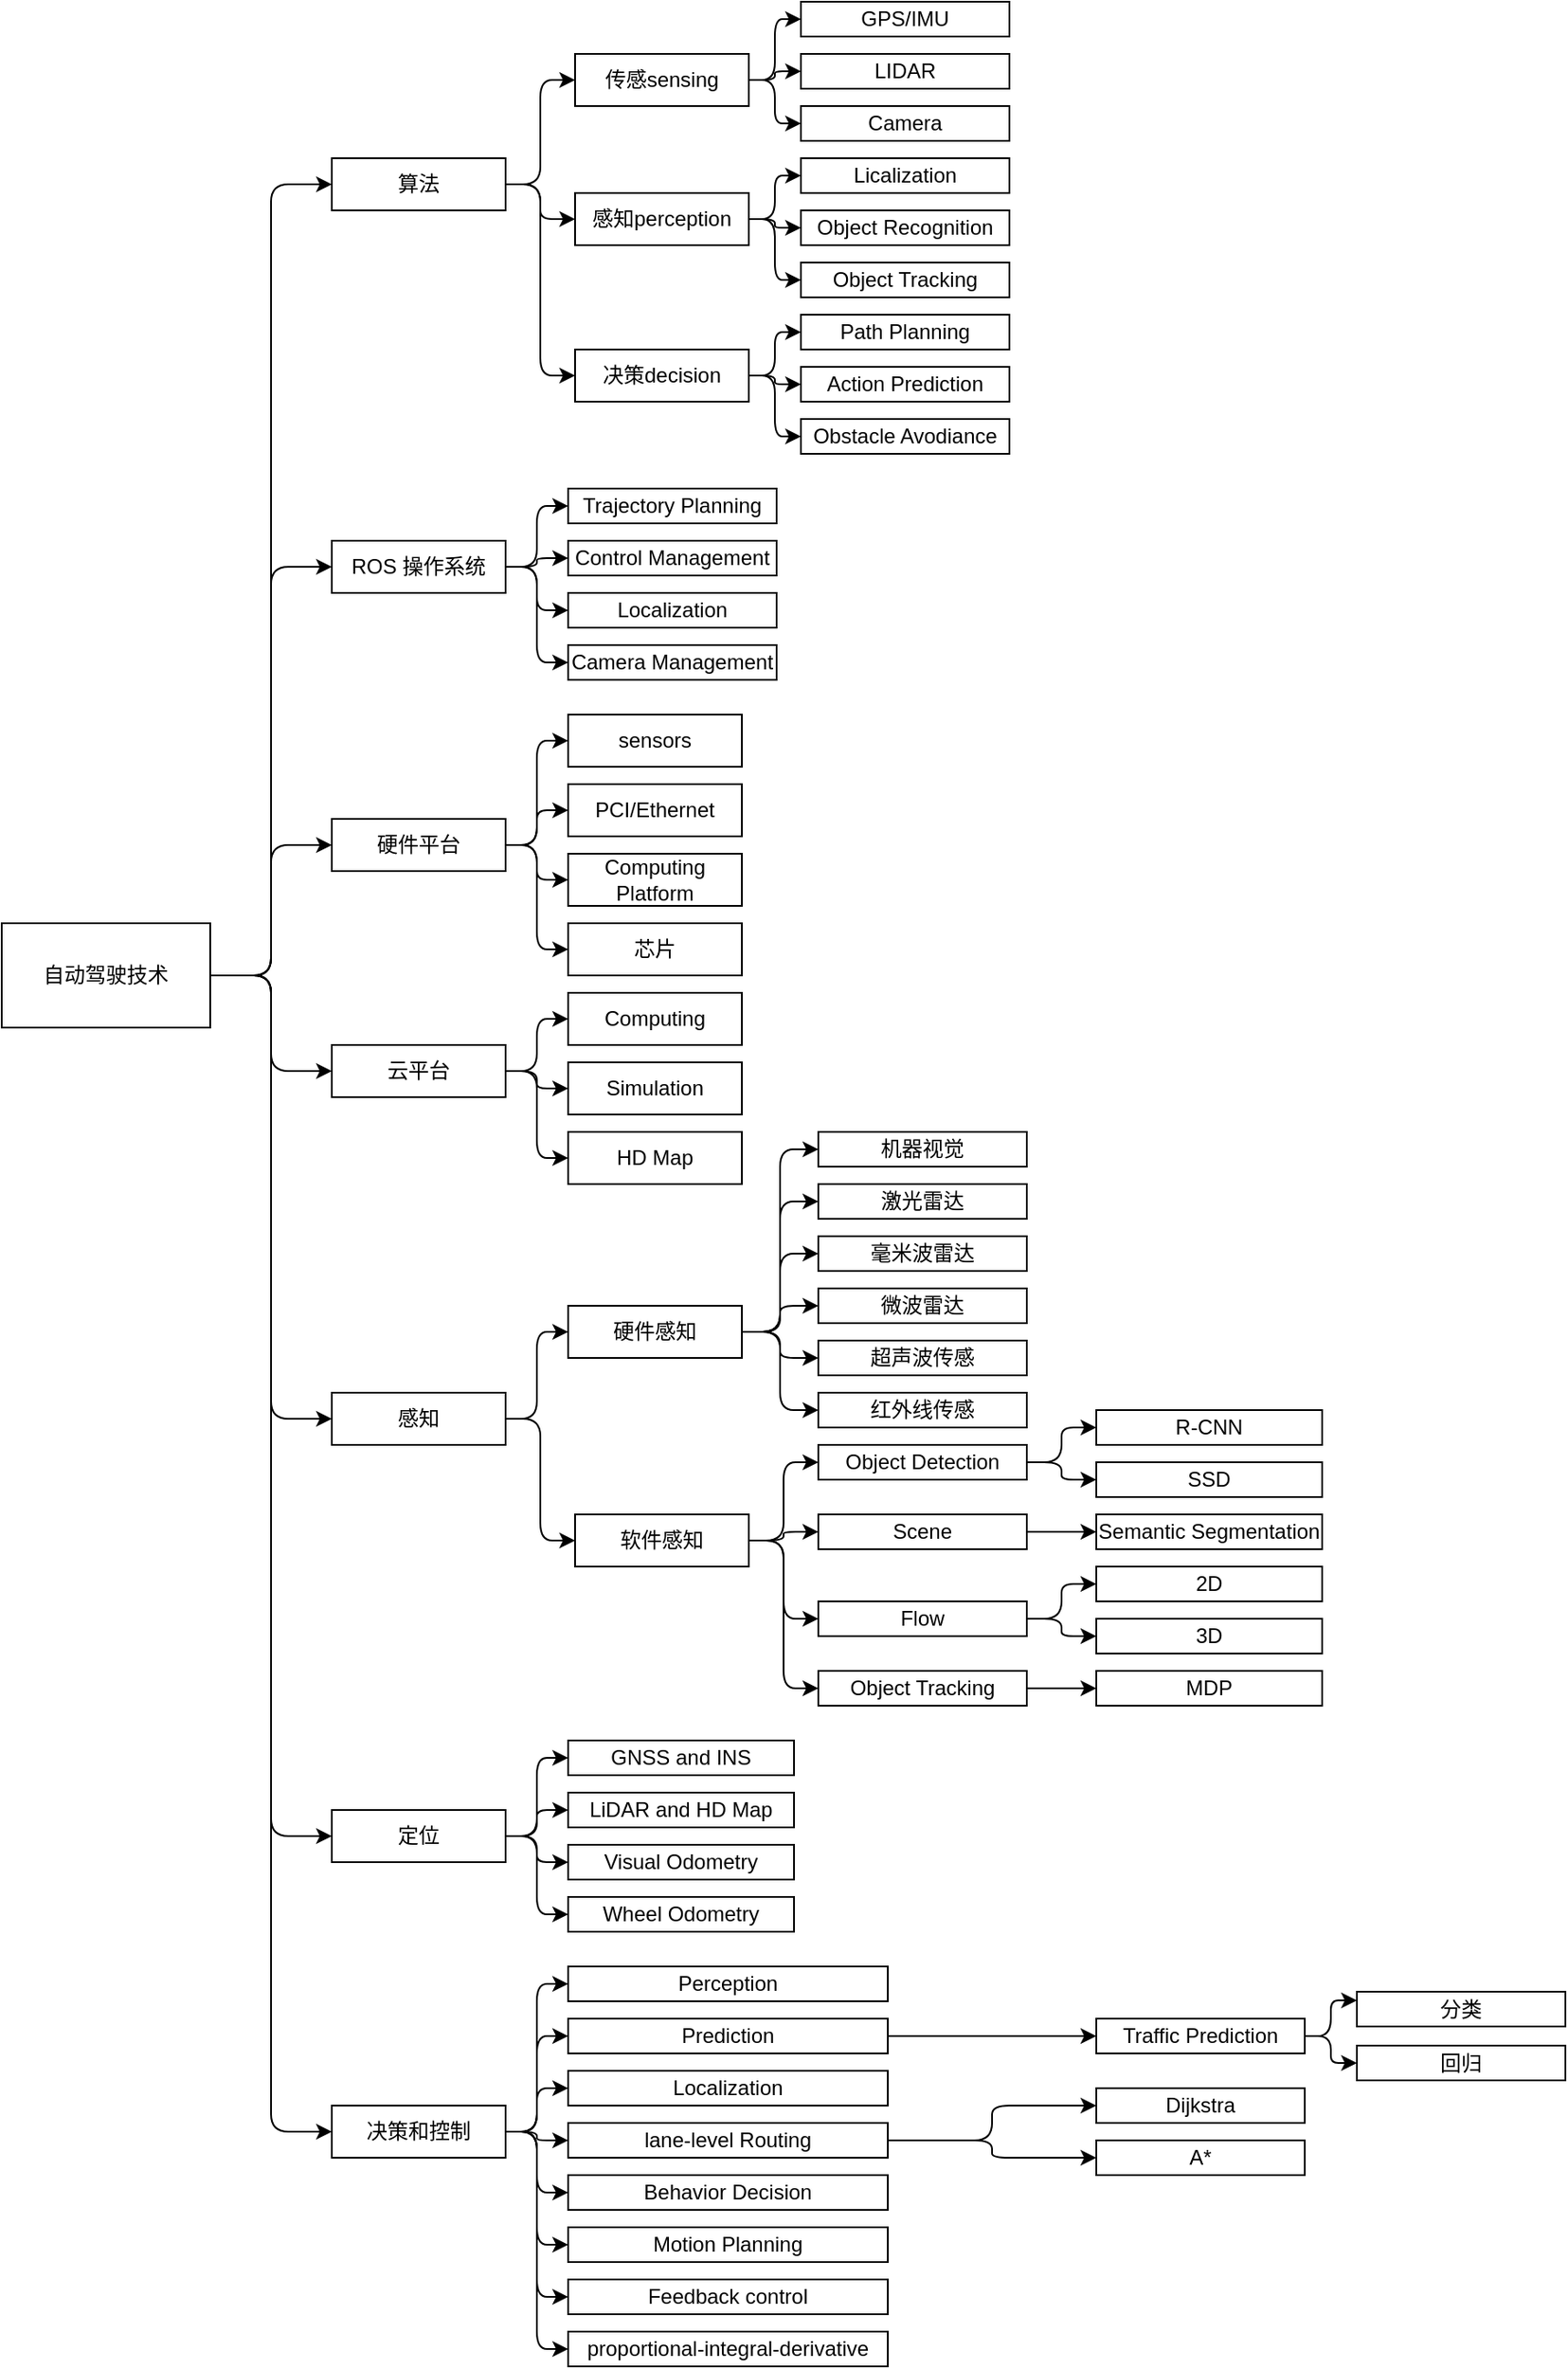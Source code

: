 <mxfile version="14.1.8" type="github">
  <diagram id="ZL88Ck0jPQ6fW8jYsuRH" name="Page-1">
    <mxGraphModel dx="1135" dy="738" grid="1" gridSize="10" guides="1" tooltips="1" connect="1" arrows="1" fold="1" page="1" pageScale="1" pageWidth="827" pageHeight="1169" math="0" shadow="0">
      <root>
        <mxCell id="0" />
        <mxCell id="1" parent="0" />
        <mxCell id="BTjaL7hRL5fljO6jldBH-1" value="自动驾驶技术" style="rounded=0;whiteSpace=wrap;html=1;" parent="1" vertex="1">
          <mxGeometry x="170" y="580" width="120" height="60" as="geometry" />
        </mxCell>
        <mxCell id="-4MOpglVaHPoF0utyKIM-1" value="算法" style="rounded=0;whiteSpace=wrap;html=1;" parent="1" vertex="1">
          <mxGeometry x="360" y="140" width="100" height="30" as="geometry" />
        </mxCell>
        <mxCell id="-4MOpglVaHPoF0utyKIM-2" value="" style="endArrow=classic;html=1;exitX=1;exitY=0.5;exitDx=0;exitDy=0;entryX=0;entryY=0.5;entryDx=0;entryDy=0;edgeStyle=orthogonalEdgeStyle;" parent="1" source="BTjaL7hRL5fljO6jldBH-1" target="-4MOpglVaHPoF0utyKIM-1" edge="1">
          <mxGeometry width="50" height="50" relative="1" as="geometry">
            <mxPoint x="360" y="280" as="sourcePoint" />
            <mxPoint x="410" y="230" as="targetPoint" />
          </mxGeometry>
        </mxCell>
        <mxCell id="-4MOpglVaHPoF0utyKIM-3" value="传感sensing" style="rounded=0;whiteSpace=wrap;html=1;" parent="1" vertex="1">
          <mxGeometry x="500" y="80" width="100" height="30" as="geometry" />
        </mxCell>
        <mxCell id="-4MOpglVaHPoF0utyKIM-4" value="感知perception" style="rounded=0;whiteSpace=wrap;html=1;" parent="1" vertex="1">
          <mxGeometry x="500" y="160" width="100" height="30" as="geometry" />
        </mxCell>
        <mxCell id="-4MOpglVaHPoF0utyKIM-5" value="决策decision" style="rounded=0;whiteSpace=wrap;html=1;" parent="1" vertex="1">
          <mxGeometry x="500" y="250" width="100" height="30" as="geometry" />
        </mxCell>
        <mxCell id="-4MOpglVaHPoF0utyKIM-6" value="" style="endArrow=classic;html=1;exitX=1;exitY=0.5;exitDx=0;exitDy=0;entryX=0;entryY=0.5;entryDx=0;entryDy=0;edgeStyle=orthogonalEdgeStyle;" parent="1" source="-4MOpglVaHPoF0utyKIM-1" target="-4MOpglVaHPoF0utyKIM-3" edge="1">
          <mxGeometry width="50" height="50" relative="1" as="geometry">
            <mxPoint x="450" y="280" as="sourcePoint" />
            <mxPoint x="500" y="230" as="targetPoint" />
          </mxGeometry>
        </mxCell>
        <mxCell id="-4MOpglVaHPoF0utyKIM-7" value="" style="endArrow=classic;html=1;exitX=1;exitY=0.5;exitDx=0;exitDy=0;entryX=0;entryY=0.5;entryDx=0;entryDy=0;edgeStyle=orthogonalEdgeStyle;" parent="1" source="-4MOpglVaHPoF0utyKIM-1" target="-4MOpglVaHPoF0utyKIM-4" edge="1">
          <mxGeometry width="50" height="50" relative="1" as="geometry">
            <mxPoint x="480" y="300" as="sourcePoint" />
            <mxPoint x="530" y="250" as="targetPoint" />
          </mxGeometry>
        </mxCell>
        <mxCell id="-4MOpglVaHPoF0utyKIM-8" value="" style="endArrow=classic;html=1;exitX=1;exitY=0.5;exitDx=0;exitDy=0;entryX=0;entryY=0.5;entryDx=0;entryDy=0;edgeStyle=orthogonalEdgeStyle;" parent="1" source="-4MOpglVaHPoF0utyKIM-1" target="-4MOpglVaHPoF0utyKIM-5" edge="1">
          <mxGeometry width="50" height="50" relative="1" as="geometry">
            <mxPoint x="490" y="280" as="sourcePoint" />
            <mxPoint x="540" y="230" as="targetPoint" />
          </mxGeometry>
        </mxCell>
        <mxCell id="-4MOpglVaHPoF0utyKIM-9" value="GPS/IMU" style="rounded=0;whiteSpace=wrap;html=1;" parent="1" vertex="1">
          <mxGeometry x="630" y="50" width="120" height="20" as="geometry" />
        </mxCell>
        <mxCell id="-4MOpglVaHPoF0utyKIM-10" value="LIDAR" style="rounded=0;whiteSpace=wrap;html=1;" parent="1" vertex="1">
          <mxGeometry x="630" y="80" width="120" height="20" as="geometry" />
        </mxCell>
        <mxCell id="-4MOpglVaHPoF0utyKIM-11" value="Camera" style="rounded=0;whiteSpace=wrap;html=1;" parent="1" vertex="1">
          <mxGeometry x="630" y="110" width="120" height="20" as="geometry" />
        </mxCell>
        <mxCell id="-4MOpglVaHPoF0utyKIM-12" value="" style="endArrow=classic;html=1;exitX=1;exitY=0.5;exitDx=0;exitDy=0;entryX=0;entryY=0.5;entryDx=0;entryDy=0;edgeStyle=orthogonalEdgeStyle;" parent="1" source="-4MOpglVaHPoF0utyKIM-3" target="-4MOpglVaHPoF0utyKIM-9" edge="1">
          <mxGeometry width="50" height="50" relative="1" as="geometry">
            <mxPoint x="680" y="230" as="sourcePoint" />
            <mxPoint x="730" y="180" as="targetPoint" />
          </mxGeometry>
        </mxCell>
        <mxCell id="-4MOpglVaHPoF0utyKIM-13" value="" style="endArrow=classic;html=1;exitX=1;exitY=0.5;exitDx=0;exitDy=0;entryX=0;entryY=0.5;entryDx=0;entryDy=0;edgeStyle=orthogonalEdgeStyle;" parent="1" source="-4MOpglVaHPoF0utyKIM-3" target="-4MOpglVaHPoF0utyKIM-10" edge="1">
          <mxGeometry width="50" height="50" relative="1" as="geometry">
            <mxPoint x="680" y="250" as="sourcePoint" />
            <mxPoint x="730" y="200" as="targetPoint" />
          </mxGeometry>
        </mxCell>
        <mxCell id="-4MOpglVaHPoF0utyKIM-14" value="" style="endArrow=classic;html=1;exitX=1;exitY=0.5;exitDx=0;exitDy=0;entryX=0;entryY=0.5;entryDx=0;entryDy=0;edgeStyle=orthogonalEdgeStyle;" parent="1" source="-4MOpglVaHPoF0utyKIM-3" target="-4MOpglVaHPoF0utyKIM-11" edge="1">
          <mxGeometry width="50" height="50" relative="1" as="geometry">
            <mxPoint x="680" y="230" as="sourcePoint" />
            <mxPoint x="730" y="180" as="targetPoint" />
          </mxGeometry>
        </mxCell>
        <mxCell id="-4MOpglVaHPoF0utyKIM-15" value="Licalization" style="rounded=0;whiteSpace=wrap;html=1;" parent="1" vertex="1">
          <mxGeometry x="630" y="140" width="120" height="20" as="geometry" />
        </mxCell>
        <mxCell id="-4MOpglVaHPoF0utyKIM-16" value="Object Recognition" style="rounded=0;whiteSpace=wrap;html=1;" parent="1" vertex="1">
          <mxGeometry x="630" y="170" width="120" height="20" as="geometry" />
        </mxCell>
        <mxCell id="-4MOpglVaHPoF0utyKIM-17" value="Object Tracking" style="rounded=0;whiteSpace=wrap;html=1;" parent="1" vertex="1">
          <mxGeometry x="630" y="200" width="120" height="20" as="geometry" />
        </mxCell>
        <mxCell id="-4MOpglVaHPoF0utyKIM-18" value="" style="endArrow=classic;html=1;exitX=1;exitY=0.5;exitDx=0;exitDy=0;entryX=0;entryY=0.5;entryDx=0;entryDy=0;edgeStyle=orthogonalEdgeStyle;" parent="1" source="-4MOpglVaHPoF0utyKIM-4" target="-4MOpglVaHPoF0utyKIM-15" edge="1">
          <mxGeometry width="50" height="50" relative="1" as="geometry">
            <mxPoint x="700" y="310" as="sourcePoint" />
            <mxPoint x="750" y="260" as="targetPoint" />
          </mxGeometry>
        </mxCell>
        <mxCell id="-4MOpglVaHPoF0utyKIM-19" value="" style="endArrow=classic;html=1;exitX=1;exitY=0.5;exitDx=0;exitDy=0;entryX=0;entryY=0.5;entryDx=0;entryDy=0;edgeStyle=orthogonalEdgeStyle;" parent="1" source="-4MOpglVaHPoF0utyKIM-4" target="-4MOpglVaHPoF0utyKIM-16" edge="1">
          <mxGeometry width="50" height="50" relative="1" as="geometry">
            <mxPoint x="680" y="330" as="sourcePoint" />
            <mxPoint x="730" y="280" as="targetPoint" />
          </mxGeometry>
        </mxCell>
        <mxCell id="-4MOpglVaHPoF0utyKIM-20" value="" style="endArrow=classic;html=1;exitX=1;exitY=0.5;exitDx=0;exitDy=0;entryX=0;entryY=0.5;entryDx=0;entryDy=0;edgeStyle=orthogonalEdgeStyle;" parent="1" source="-4MOpglVaHPoF0utyKIM-4" target="-4MOpglVaHPoF0utyKIM-17" edge="1">
          <mxGeometry width="50" height="50" relative="1" as="geometry">
            <mxPoint x="650" y="320" as="sourcePoint" />
            <mxPoint x="700" y="270" as="targetPoint" />
          </mxGeometry>
        </mxCell>
        <mxCell id="-4MOpglVaHPoF0utyKIM-21" value="Path Planning" style="rounded=0;whiteSpace=wrap;html=1;" parent="1" vertex="1">
          <mxGeometry x="630" y="230" width="120" height="20" as="geometry" />
        </mxCell>
        <mxCell id="-4MOpglVaHPoF0utyKIM-22" value="Action Prediction" style="rounded=0;whiteSpace=wrap;html=1;" parent="1" vertex="1">
          <mxGeometry x="630" y="260" width="120" height="20" as="geometry" />
        </mxCell>
        <mxCell id="-4MOpglVaHPoF0utyKIM-23" value="Obstacle Avodiance" style="rounded=0;whiteSpace=wrap;html=1;" parent="1" vertex="1">
          <mxGeometry x="630" y="290" width="120" height="20" as="geometry" />
        </mxCell>
        <mxCell id="-4MOpglVaHPoF0utyKIM-24" value="" style="endArrow=classic;html=1;exitX=1;exitY=0.5;exitDx=0;exitDy=0;entryX=0;entryY=0.5;entryDx=0;entryDy=0;edgeStyle=orthogonalEdgeStyle;" parent="1" source="-4MOpglVaHPoF0utyKIM-5" target="-4MOpglVaHPoF0utyKIM-21" edge="1">
          <mxGeometry width="50" height="50" relative="1" as="geometry">
            <mxPoint x="560" y="410" as="sourcePoint" />
            <mxPoint x="610" y="360" as="targetPoint" />
          </mxGeometry>
        </mxCell>
        <mxCell id="-4MOpglVaHPoF0utyKIM-25" value="" style="endArrow=classic;html=1;exitX=1;exitY=0.5;exitDx=0;exitDy=0;entryX=0;entryY=0.5;entryDx=0;entryDy=0;edgeStyle=orthogonalEdgeStyle;" parent="1" source="-4MOpglVaHPoF0utyKIM-5" target="-4MOpglVaHPoF0utyKIM-22" edge="1">
          <mxGeometry width="50" height="50" relative="1" as="geometry">
            <mxPoint x="630" y="410" as="sourcePoint" />
            <mxPoint x="680" y="360" as="targetPoint" />
          </mxGeometry>
        </mxCell>
        <mxCell id="-4MOpglVaHPoF0utyKIM-26" value="" style="endArrow=classic;html=1;exitX=1;exitY=0.5;exitDx=0;exitDy=0;entryX=0;entryY=0.5;entryDx=0;entryDy=0;edgeStyle=orthogonalEdgeStyle;" parent="1" source="-4MOpglVaHPoF0utyKIM-5" target="-4MOpglVaHPoF0utyKIM-23" edge="1">
          <mxGeometry width="50" height="50" relative="1" as="geometry">
            <mxPoint x="600" y="260" as="sourcePoint" />
            <mxPoint x="680" y="370" as="targetPoint" />
          </mxGeometry>
        </mxCell>
        <mxCell id="-4MOpglVaHPoF0utyKIM-27" value="ROS 操作系统" style="rounded=0;whiteSpace=wrap;html=1;" parent="1" vertex="1">
          <mxGeometry x="360" y="360" width="100" height="30" as="geometry" />
        </mxCell>
        <mxCell id="-4MOpglVaHPoF0utyKIM-28" value="" style="endArrow=classic;html=1;exitX=1;exitY=0.5;exitDx=0;exitDy=0;entryX=0;entryY=0.5;entryDx=0;entryDy=0;edgeStyle=orthogonalEdgeStyle;" parent="1" source="BTjaL7hRL5fljO6jldBH-1" target="-4MOpglVaHPoF0utyKIM-27" edge="1">
          <mxGeometry width="50" height="50" relative="1" as="geometry">
            <mxPoint x="300" y="470" as="sourcePoint" />
            <mxPoint x="350" y="420" as="targetPoint" />
          </mxGeometry>
        </mxCell>
        <mxCell id="-4MOpglVaHPoF0utyKIM-29" value="Trajectory Planning" style="rounded=0;whiteSpace=wrap;html=1;" parent="1" vertex="1">
          <mxGeometry x="496" y="330" width="120" height="20" as="geometry" />
        </mxCell>
        <mxCell id="-4MOpglVaHPoF0utyKIM-31" value="Control Management" style="rounded=0;whiteSpace=wrap;html=1;" parent="1" vertex="1">
          <mxGeometry x="496" y="360" width="120" height="20" as="geometry" />
        </mxCell>
        <mxCell id="-4MOpglVaHPoF0utyKIM-32" value="Localization" style="rounded=0;whiteSpace=wrap;html=1;" parent="1" vertex="1">
          <mxGeometry x="496" y="390" width="120" height="20" as="geometry" />
        </mxCell>
        <mxCell id="-4MOpglVaHPoF0utyKIM-33" value="Camera Management" style="rounded=0;whiteSpace=wrap;html=1;" parent="1" vertex="1">
          <mxGeometry x="496" y="420" width="120" height="20" as="geometry" />
        </mxCell>
        <mxCell id="-4MOpglVaHPoF0utyKIM-34" value="" style="endArrow=classic;html=1;exitX=1;exitY=0.5;exitDx=0;exitDy=0;entryX=0;entryY=0.5;entryDx=0;entryDy=0;edgeStyle=orthogonalEdgeStyle;" parent="1" source="-4MOpglVaHPoF0utyKIM-27" target="-4MOpglVaHPoF0utyKIM-29" edge="1">
          <mxGeometry width="50" height="50" relative="1" as="geometry">
            <mxPoint x="736" y="360" as="sourcePoint" />
            <mxPoint x="786" y="310" as="targetPoint" />
          </mxGeometry>
        </mxCell>
        <mxCell id="-4MOpglVaHPoF0utyKIM-35" value="" style="endArrow=classic;html=1;exitX=1;exitY=0.5;exitDx=0;exitDy=0;entryX=0;entryY=0.5;entryDx=0;entryDy=0;edgeStyle=orthogonalEdgeStyle;" parent="1" source="-4MOpglVaHPoF0utyKIM-27" target="-4MOpglVaHPoF0utyKIM-31" edge="1">
          <mxGeometry width="50" height="50" relative="1" as="geometry">
            <mxPoint x="696" y="400" as="sourcePoint" />
            <mxPoint x="486" y="400" as="targetPoint" />
          </mxGeometry>
        </mxCell>
        <mxCell id="-4MOpglVaHPoF0utyKIM-36" value="" style="endArrow=classic;html=1;exitX=1;exitY=0.5;exitDx=0;exitDy=0;entryX=0;entryY=0.5;entryDx=0;entryDy=0;edgeStyle=orthogonalEdgeStyle;" parent="1" source="-4MOpglVaHPoF0utyKIM-27" target="-4MOpglVaHPoF0utyKIM-32" edge="1">
          <mxGeometry width="50" height="50" relative="1" as="geometry">
            <mxPoint x="476" y="530" as="sourcePoint" />
            <mxPoint x="526" y="480" as="targetPoint" />
          </mxGeometry>
        </mxCell>
        <mxCell id="-4MOpglVaHPoF0utyKIM-37" value="" style="endArrow=classic;html=1;exitX=1;exitY=0.5;exitDx=0;exitDy=0;entryX=0;entryY=0.5;entryDx=0;entryDy=0;edgeStyle=orthogonalEdgeStyle;" parent="1" source="-4MOpglVaHPoF0utyKIM-27" target="-4MOpglVaHPoF0utyKIM-33" edge="1">
          <mxGeometry width="50" height="50" relative="1" as="geometry">
            <mxPoint x="506" y="540" as="sourcePoint" />
            <mxPoint x="556" y="490" as="targetPoint" />
          </mxGeometry>
        </mxCell>
        <mxCell id="-4MOpglVaHPoF0utyKIM-38" value="硬件平台" style="rounded=0;whiteSpace=wrap;html=1;" parent="1" vertex="1">
          <mxGeometry x="360" y="520" width="100" height="30" as="geometry" />
        </mxCell>
        <mxCell id="-4MOpglVaHPoF0utyKIM-39" value="" style="endArrow=classic;html=1;exitX=1;exitY=0.5;exitDx=0;exitDy=0;entryX=0;entryY=0.5;entryDx=0;entryDy=0;edgeStyle=orthogonalEdgeStyle;" parent="1" source="BTjaL7hRL5fljO6jldBH-1" target="-4MOpglVaHPoF0utyKIM-38" edge="1">
          <mxGeometry width="50" height="50" relative="1" as="geometry">
            <mxPoint x="270" y="500" as="sourcePoint" />
            <mxPoint x="320" y="450" as="targetPoint" />
          </mxGeometry>
        </mxCell>
        <mxCell id="-4MOpglVaHPoF0utyKIM-40" value="sensors" style="rounded=0;whiteSpace=wrap;html=1;" parent="1" vertex="1">
          <mxGeometry x="496" y="460" width="100" height="30" as="geometry" />
        </mxCell>
        <mxCell id="-4MOpglVaHPoF0utyKIM-41" value="PCI/Ethernet" style="rounded=0;whiteSpace=wrap;html=1;" parent="1" vertex="1">
          <mxGeometry x="496" y="500" width="100" height="30" as="geometry" />
        </mxCell>
        <mxCell id="-4MOpglVaHPoF0utyKIM-42" value="Computing Platform" style="rounded=0;whiteSpace=wrap;html=1;" parent="1" vertex="1">
          <mxGeometry x="496" y="540" width="100" height="30" as="geometry" />
        </mxCell>
        <mxCell id="-4MOpglVaHPoF0utyKIM-43" value="芯片" style="rounded=0;whiteSpace=wrap;html=1;" parent="1" vertex="1">
          <mxGeometry x="496" y="580" width="100" height="30" as="geometry" />
        </mxCell>
        <mxCell id="-4MOpglVaHPoF0utyKIM-44" value="" style="endArrow=classic;html=1;exitX=1;exitY=0.5;exitDx=0;exitDy=0;entryX=0;entryY=0.5;entryDx=0;entryDy=0;edgeStyle=orthogonalEdgeStyle;" parent="1" source="-4MOpglVaHPoF0utyKIM-38" target="-4MOpglVaHPoF0utyKIM-40" edge="1">
          <mxGeometry width="50" height="50" relative="1" as="geometry">
            <mxPoint x="670" y="480" as="sourcePoint" />
            <mxPoint x="720" y="430" as="targetPoint" />
          </mxGeometry>
        </mxCell>
        <mxCell id="-4MOpglVaHPoF0utyKIM-45" value="" style="endArrow=classic;html=1;exitX=1;exitY=0.5;exitDx=0;exitDy=0;entryX=0;entryY=0.5;entryDx=0;entryDy=0;edgeStyle=orthogonalEdgeStyle;" parent="1" source="-4MOpglVaHPoF0utyKIM-38" target="-4MOpglVaHPoF0utyKIM-41" edge="1">
          <mxGeometry width="50" height="50" relative="1" as="geometry">
            <mxPoint x="690" y="510" as="sourcePoint" />
            <mxPoint x="740" y="460" as="targetPoint" />
          </mxGeometry>
        </mxCell>
        <mxCell id="-4MOpglVaHPoF0utyKIM-46" value="" style="endArrow=classic;html=1;exitX=1;exitY=0.5;exitDx=0;exitDy=0;entryX=0;entryY=0.5;entryDx=0;entryDy=0;edgeStyle=orthogonalEdgeStyle;" parent="1" source="-4MOpglVaHPoF0utyKIM-38" target="-4MOpglVaHPoF0utyKIM-42" edge="1">
          <mxGeometry width="50" height="50" relative="1" as="geometry">
            <mxPoint x="650" y="570" as="sourcePoint" />
            <mxPoint x="700" y="520" as="targetPoint" />
          </mxGeometry>
        </mxCell>
        <mxCell id="-4MOpglVaHPoF0utyKIM-47" value="" style="endArrow=classic;html=1;exitX=1;exitY=0.5;exitDx=0;exitDy=0;entryX=0;entryY=0.5;entryDx=0;entryDy=0;edgeStyle=orthogonalEdgeStyle;" parent="1" source="-4MOpglVaHPoF0utyKIM-38" target="-4MOpglVaHPoF0utyKIM-43" edge="1">
          <mxGeometry width="50" height="50" relative="1" as="geometry">
            <mxPoint x="640" y="570" as="sourcePoint" />
            <mxPoint x="690" y="520" as="targetPoint" />
          </mxGeometry>
        </mxCell>
        <mxCell id="-4MOpglVaHPoF0utyKIM-48" value="云平台" style="rounded=0;whiteSpace=wrap;html=1;" parent="1" vertex="1">
          <mxGeometry x="360" y="650" width="100" height="30" as="geometry" />
        </mxCell>
        <mxCell id="-4MOpglVaHPoF0utyKIM-49" value="" style="endArrow=classic;html=1;exitX=1;exitY=0.5;exitDx=0;exitDy=0;entryX=0;entryY=0.5;entryDx=0;entryDy=0;edgeStyle=orthogonalEdgeStyle;" parent="1" source="BTjaL7hRL5fljO6jldBH-1" target="-4MOpglVaHPoF0utyKIM-48" edge="1">
          <mxGeometry width="50" height="50" relative="1" as="geometry">
            <mxPoint x="290" y="640" as="sourcePoint" />
            <mxPoint x="340" y="590" as="targetPoint" />
          </mxGeometry>
        </mxCell>
        <mxCell id="-4MOpglVaHPoF0utyKIM-50" value="Computing" style="rounded=0;whiteSpace=wrap;html=1;" parent="1" vertex="1">
          <mxGeometry x="496" y="620" width="100" height="30" as="geometry" />
        </mxCell>
        <mxCell id="-4MOpglVaHPoF0utyKIM-51" value="Simulation" style="rounded=0;whiteSpace=wrap;html=1;" parent="1" vertex="1">
          <mxGeometry x="496" y="660" width="100" height="30" as="geometry" />
        </mxCell>
        <mxCell id="-4MOpglVaHPoF0utyKIM-52" value="HD Map" style="rounded=0;whiteSpace=wrap;html=1;" parent="1" vertex="1">
          <mxGeometry x="496" y="700" width="100" height="30" as="geometry" />
        </mxCell>
        <mxCell id="-4MOpglVaHPoF0utyKIM-53" value="" style="endArrow=classic;html=1;exitX=1;exitY=0.5;exitDx=0;exitDy=0;entryX=0;entryY=0.5;entryDx=0;entryDy=0;edgeStyle=orthogonalEdgeStyle;" parent="1" source="-4MOpglVaHPoF0utyKIM-48" target="-4MOpglVaHPoF0utyKIM-50" edge="1">
          <mxGeometry width="50" height="50" relative="1" as="geometry">
            <mxPoint x="650" y="620" as="sourcePoint" />
            <mxPoint x="700" y="570" as="targetPoint" />
          </mxGeometry>
        </mxCell>
        <mxCell id="-4MOpglVaHPoF0utyKIM-54" value="" style="endArrow=classic;html=1;exitX=1;exitY=0.5;exitDx=0;exitDy=0;entryX=0;entryY=0.5;entryDx=0;entryDy=0;edgeStyle=orthogonalEdgeStyle;" parent="1" source="-4MOpglVaHPoF0utyKIM-48" target="-4MOpglVaHPoF0utyKIM-51" edge="1">
          <mxGeometry width="50" height="50" relative="1" as="geometry">
            <mxPoint x="660" y="640" as="sourcePoint" />
            <mxPoint x="710" y="590" as="targetPoint" />
          </mxGeometry>
        </mxCell>
        <mxCell id="-4MOpglVaHPoF0utyKIM-55" value="" style="endArrow=classic;html=1;exitX=1;exitY=0.5;exitDx=0;exitDy=0;entryX=0;entryY=0.5;entryDx=0;entryDy=0;edgeStyle=orthogonalEdgeStyle;" parent="1" source="-4MOpglVaHPoF0utyKIM-48" target="-4MOpglVaHPoF0utyKIM-52" edge="1">
          <mxGeometry width="50" height="50" relative="1" as="geometry">
            <mxPoint x="640" y="690" as="sourcePoint" />
            <mxPoint x="690" y="640" as="targetPoint" />
          </mxGeometry>
        </mxCell>
        <mxCell id="-4MOpglVaHPoF0utyKIM-56" value="感知" style="rounded=0;whiteSpace=wrap;html=1;" parent="1" vertex="1">
          <mxGeometry x="360" y="850" width="100" height="30" as="geometry" />
        </mxCell>
        <mxCell id="-4MOpglVaHPoF0utyKIM-57" value="" style="endArrow=classic;html=1;exitX=1;exitY=0.5;exitDx=0;exitDy=0;entryX=0;entryY=0.5;entryDx=0;entryDy=0;edgeStyle=orthogonalEdgeStyle;" parent="1" source="BTjaL7hRL5fljO6jldBH-1" target="-4MOpglVaHPoF0utyKIM-56" edge="1">
          <mxGeometry width="50" height="50" relative="1" as="geometry">
            <mxPoint x="250" y="790" as="sourcePoint" />
            <mxPoint x="300" y="740" as="targetPoint" />
          </mxGeometry>
        </mxCell>
        <mxCell id="-4MOpglVaHPoF0utyKIM-58" value="机器视觉" style="rounded=0;whiteSpace=wrap;html=1;" parent="1" vertex="1">
          <mxGeometry x="640" y="700" width="120" height="20" as="geometry" />
        </mxCell>
        <mxCell id="-4MOpglVaHPoF0utyKIM-59" value="硬件感知" style="rounded=0;whiteSpace=wrap;html=1;" parent="1" vertex="1">
          <mxGeometry x="496" y="800" width="100" height="30" as="geometry" />
        </mxCell>
        <mxCell id="-4MOpglVaHPoF0utyKIM-60" value="" style="endArrow=classic;html=1;exitX=1;exitY=0.5;exitDx=0;exitDy=0;entryX=0;entryY=0.5;entryDx=0;entryDy=0;edgeStyle=orthogonalEdgeStyle;" parent="1" source="-4MOpglVaHPoF0utyKIM-56" target="-4MOpglVaHPoF0utyKIM-59" edge="1">
          <mxGeometry width="50" height="50" relative="1" as="geometry">
            <mxPoint x="470" y="930" as="sourcePoint" />
            <mxPoint x="520" y="880" as="targetPoint" />
          </mxGeometry>
        </mxCell>
        <mxCell id="-4MOpglVaHPoF0utyKIM-61" value="激光雷达" style="rounded=0;whiteSpace=wrap;html=1;" parent="1" vertex="1">
          <mxGeometry x="640" y="730" width="120" height="20" as="geometry" />
        </mxCell>
        <mxCell id="-4MOpglVaHPoF0utyKIM-62" value="毫米波雷达" style="rounded=0;whiteSpace=wrap;html=1;" parent="1" vertex="1">
          <mxGeometry x="640" y="760" width="120" height="20" as="geometry" />
        </mxCell>
        <mxCell id="-4MOpglVaHPoF0utyKIM-63" value="微波雷达" style="rounded=0;whiteSpace=wrap;html=1;" parent="1" vertex="1">
          <mxGeometry x="640" y="790" width="120" height="20" as="geometry" />
        </mxCell>
        <mxCell id="-4MOpglVaHPoF0utyKIM-64" value="超声波传感" style="rounded=0;whiteSpace=wrap;html=1;" parent="1" vertex="1">
          <mxGeometry x="640" y="820" width="120" height="20" as="geometry" />
        </mxCell>
        <mxCell id="-4MOpglVaHPoF0utyKIM-65" value="红外线传感" style="rounded=0;whiteSpace=wrap;html=1;" parent="1" vertex="1">
          <mxGeometry x="640" y="850" width="120" height="20" as="geometry" />
        </mxCell>
        <mxCell id="-4MOpglVaHPoF0utyKIM-66" value="" style="endArrow=classic;html=1;exitX=1;exitY=0.5;exitDx=0;exitDy=0;entryX=0;entryY=0.5;entryDx=0;entryDy=0;edgeStyle=orthogonalEdgeStyle;" parent="1" source="-4MOpglVaHPoF0utyKIM-59" target="-4MOpglVaHPoF0utyKIM-58" edge="1">
          <mxGeometry width="50" height="50" relative="1" as="geometry">
            <mxPoint x="540" y="950" as="sourcePoint" />
            <mxPoint x="590" y="900" as="targetPoint" />
          </mxGeometry>
        </mxCell>
        <mxCell id="-4MOpglVaHPoF0utyKIM-67" value="" style="endArrow=classic;html=1;exitX=1;exitY=0.5;exitDx=0;exitDy=0;entryX=0;entryY=0.5;entryDx=0;entryDy=0;edgeStyle=orthogonalEdgeStyle;" parent="1" source="-4MOpglVaHPoF0utyKIM-59" target="-4MOpglVaHPoF0utyKIM-61" edge="1">
          <mxGeometry width="50" height="50" relative="1" as="geometry">
            <mxPoint x="540" y="930" as="sourcePoint" />
            <mxPoint x="590" y="880" as="targetPoint" />
          </mxGeometry>
        </mxCell>
        <mxCell id="-4MOpglVaHPoF0utyKIM-68" value="" style="endArrow=classic;html=1;exitX=1;exitY=0.5;exitDx=0;exitDy=0;entryX=0;entryY=0.5;entryDx=0;entryDy=0;edgeStyle=orthogonalEdgeStyle;" parent="1" source="-4MOpglVaHPoF0utyKIM-59" target="-4MOpglVaHPoF0utyKIM-62" edge="1">
          <mxGeometry width="50" height="50" relative="1" as="geometry">
            <mxPoint x="560" y="940" as="sourcePoint" />
            <mxPoint x="610" y="890" as="targetPoint" />
          </mxGeometry>
        </mxCell>
        <mxCell id="-4MOpglVaHPoF0utyKIM-69" value="" style="endArrow=classic;html=1;exitX=1;exitY=0.5;exitDx=0;exitDy=0;entryX=0;entryY=0.5;entryDx=0;entryDy=0;edgeStyle=orthogonalEdgeStyle;" parent="1" source="-4MOpglVaHPoF0utyKIM-59" target="-4MOpglVaHPoF0utyKIM-63" edge="1">
          <mxGeometry width="50" height="50" relative="1" as="geometry">
            <mxPoint x="570" y="990" as="sourcePoint" />
            <mxPoint x="620" y="940" as="targetPoint" />
          </mxGeometry>
        </mxCell>
        <mxCell id="-4MOpglVaHPoF0utyKIM-70" value="" style="endArrow=classic;html=1;exitX=1;exitY=0.5;exitDx=0;exitDy=0;entryX=0;entryY=0.5;entryDx=0;entryDy=0;edgeStyle=orthogonalEdgeStyle;" parent="1" source="-4MOpglVaHPoF0utyKIM-59" target="-4MOpglVaHPoF0utyKIM-64" edge="1">
          <mxGeometry width="50" height="50" relative="1" as="geometry">
            <mxPoint x="590" y="990" as="sourcePoint" />
            <mxPoint x="640" y="940" as="targetPoint" />
          </mxGeometry>
        </mxCell>
        <mxCell id="-4MOpglVaHPoF0utyKIM-71" value="" style="endArrow=classic;html=1;exitX=1;exitY=0.5;exitDx=0;exitDy=0;entryX=0;entryY=0.5;entryDx=0;entryDy=0;edgeStyle=orthogonalEdgeStyle;" parent="1" source="-4MOpglVaHPoF0utyKIM-59" target="-4MOpglVaHPoF0utyKIM-65" edge="1">
          <mxGeometry width="50" height="50" relative="1" as="geometry">
            <mxPoint x="600" y="1030" as="sourcePoint" />
            <mxPoint x="650" y="980" as="targetPoint" />
          </mxGeometry>
        </mxCell>
        <mxCell id="-4MOpglVaHPoF0utyKIM-72" value="软件感知" style="rounded=0;whiteSpace=wrap;html=1;" parent="1" vertex="1">
          <mxGeometry x="500" y="920" width="100" height="30" as="geometry" />
        </mxCell>
        <mxCell id="-4MOpglVaHPoF0utyKIM-73" value="" style="endArrow=classic;html=1;exitX=1;exitY=0.5;exitDx=0;exitDy=0;entryX=0;entryY=0.5;entryDx=0;entryDy=0;edgeStyle=orthogonalEdgeStyle;" parent="1" source="-4MOpglVaHPoF0utyKIM-56" target="-4MOpglVaHPoF0utyKIM-72" edge="1">
          <mxGeometry width="50" height="50" relative="1" as="geometry">
            <mxPoint x="510" y="1050" as="sourcePoint" />
            <mxPoint x="560" y="1000" as="targetPoint" />
          </mxGeometry>
        </mxCell>
        <mxCell id="-4MOpglVaHPoF0utyKIM-74" value="Object Detection" style="rounded=0;whiteSpace=wrap;html=1;" parent="1" vertex="1">
          <mxGeometry x="640" y="880" width="120" height="20" as="geometry" />
        </mxCell>
        <mxCell id="-4MOpglVaHPoF0utyKIM-88" value="" style="edgeStyle=orthogonalEdgeStyle;rounded=0;orthogonalLoop=1;jettySize=auto;html=1;" parent="1" source="-4MOpglVaHPoF0utyKIM-75" target="-4MOpglVaHPoF0utyKIM-87" edge="1">
          <mxGeometry relative="1" as="geometry" />
        </mxCell>
        <mxCell id="-4MOpglVaHPoF0utyKIM-75" value="Scene" style="rounded=0;whiteSpace=wrap;html=1;" parent="1" vertex="1">
          <mxGeometry x="640" y="920" width="120" height="20" as="geometry" />
        </mxCell>
        <mxCell id="-4MOpglVaHPoF0utyKIM-76" value="Flow" style="rounded=0;whiteSpace=wrap;html=1;" parent="1" vertex="1">
          <mxGeometry x="640" y="970" width="120" height="20" as="geometry" />
        </mxCell>
        <mxCell id="-4MOpglVaHPoF0utyKIM-94" value="" style="edgeStyle=orthogonalEdgeStyle;rounded=0;orthogonalLoop=1;jettySize=auto;html=1;" parent="1" source="-4MOpglVaHPoF0utyKIM-77" target="-4MOpglVaHPoF0utyKIM-93" edge="1">
          <mxGeometry relative="1" as="geometry" />
        </mxCell>
        <mxCell id="-4MOpglVaHPoF0utyKIM-77" value="Object Tracking" style="rounded=0;whiteSpace=wrap;html=1;" parent="1" vertex="1">
          <mxGeometry x="640" y="1010" width="120" height="20" as="geometry" />
        </mxCell>
        <mxCell id="-4MOpglVaHPoF0utyKIM-78" value="" style="endArrow=classic;html=1;exitX=1;exitY=0.5;exitDx=0;exitDy=0;entryX=0;entryY=0.5;entryDx=0;entryDy=0;edgeStyle=orthogonalEdgeStyle;" parent="1" source="-4MOpglVaHPoF0utyKIM-72" target="-4MOpglVaHPoF0utyKIM-74" edge="1">
          <mxGeometry width="50" height="50" relative="1" as="geometry">
            <mxPoint x="580" y="1070" as="sourcePoint" />
            <mxPoint x="630" y="1020" as="targetPoint" />
          </mxGeometry>
        </mxCell>
        <mxCell id="-4MOpglVaHPoF0utyKIM-79" value="" style="endArrow=classic;html=1;exitX=1;exitY=0.5;exitDx=0;exitDy=0;entryX=0;entryY=0.5;entryDx=0;entryDy=0;edgeStyle=orthogonalEdgeStyle;" parent="1" source="-4MOpglVaHPoF0utyKIM-72" target="-4MOpglVaHPoF0utyKIM-75" edge="1">
          <mxGeometry width="50" height="50" relative="1" as="geometry">
            <mxPoint x="650" y="1080" as="sourcePoint" />
            <mxPoint x="700" y="1030" as="targetPoint" />
          </mxGeometry>
        </mxCell>
        <mxCell id="-4MOpglVaHPoF0utyKIM-80" value="" style="endArrow=classic;html=1;exitX=1;exitY=0.5;exitDx=0;exitDy=0;entryX=0;entryY=0.5;entryDx=0;entryDy=0;edgeStyle=orthogonalEdgeStyle;" parent="1" source="-4MOpglVaHPoF0utyKIM-72" target="-4MOpglVaHPoF0utyKIM-76" edge="1">
          <mxGeometry width="50" height="50" relative="1" as="geometry">
            <mxPoint x="600" y="1070" as="sourcePoint" />
            <mxPoint x="650" y="1020" as="targetPoint" />
          </mxGeometry>
        </mxCell>
        <mxCell id="-4MOpglVaHPoF0utyKIM-81" value="" style="endArrow=classic;html=1;exitX=1;exitY=0.5;exitDx=0;exitDy=0;entryX=0;entryY=0.5;entryDx=0;entryDy=0;edgeStyle=orthogonalEdgeStyle;" parent="1" source="-4MOpglVaHPoF0utyKIM-72" target="-4MOpglVaHPoF0utyKIM-77" edge="1">
          <mxGeometry width="50" height="50" relative="1" as="geometry">
            <mxPoint x="630" y="1080" as="sourcePoint" />
            <mxPoint x="680" y="1030" as="targetPoint" />
          </mxGeometry>
        </mxCell>
        <mxCell id="-4MOpglVaHPoF0utyKIM-82" value="R-CNN" style="rounded=0;whiteSpace=wrap;html=1;" parent="1" vertex="1">
          <mxGeometry x="800" y="860" width="130" height="20" as="geometry" />
        </mxCell>
        <mxCell id="-4MOpglVaHPoF0utyKIM-84" value="SSD" style="rounded=0;whiteSpace=wrap;html=1;" parent="1" vertex="1">
          <mxGeometry x="800" y="890" width="130" height="20" as="geometry" />
        </mxCell>
        <mxCell id="-4MOpglVaHPoF0utyKIM-85" value="" style="endArrow=classic;html=1;exitX=1;exitY=0.5;exitDx=0;exitDy=0;entryX=0;entryY=0.5;entryDx=0;entryDy=0;edgeStyle=orthogonalEdgeStyle;" parent="1" source="-4MOpglVaHPoF0utyKIM-74" target="-4MOpglVaHPoF0utyKIM-82" edge="1">
          <mxGeometry width="50" height="50" relative="1" as="geometry">
            <mxPoint x="850" y="1010" as="sourcePoint" />
            <mxPoint x="900" y="960" as="targetPoint" />
          </mxGeometry>
        </mxCell>
        <mxCell id="-4MOpglVaHPoF0utyKIM-86" value="" style="endArrow=classic;html=1;exitX=1;exitY=0.5;exitDx=0;exitDy=0;entryX=0;entryY=0.5;entryDx=0;entryDy=0;edgeStyle=orthogonalEdgeStyle;" parent="1" source="-4MOpglVaHPoF0utyKIM-74" target="-4MOpglVaHPoF0utyKIM-84" edge="1">
          <mxGeometry width="50" height="50" relative="1" as="geometry">
            <mxPoint x="830" y="1010" as="sourcePoint" />
            <mxPoint x="880" y="960" as="targetPoint" />
          </mxGeometry>
        </mxCell>
        <mxCell id="-4MOpglVaHPoF0utyKIM-87" value="Semantic Segmentation" style="rounded=0;whiteSpace=wrap;html=1;" parent="1" vertex="1">
          <mxGeometry x="800" y="920" width="130" height="20" as="geometry" />
        </mxCell>
        <mxCell id="-4MOpglVaHPoF0utyKIM-89" value="2D" style="rounded=0;whiteSpace=wrap;html=1;" parent="1" vertex="1">
          <mxGeometry x="800" y="950" width="130" height="20" as="geometry" />
        </mxCell>
        <mxCell id="-4MOpglVaHPoF0utyKIM-90" value="3D" style="rounded=0;whiteSpace=wrap;html=1;" parent="1" vertex="1">
          <mxGeometry x="800" y="980" width="130" height="20" as="geometry" />
        </mxCell>
        <mxCell id="-4MOpglVaHPoF0utyKIM-91" value="" style="endArrow=classic;html=1;exitX=1;exitY=0.5;exitDx=0;exitDy=0;entryX=0;entryY=0.5;entryDx=0;entryDy=0;edgeStyle=orthogonalEdgeStyle;" parent="1" source="-4MOpglVaHPoF0utyKIM-76" target="-4MOpglVaHPoF0utyKIM-89" edge="1">
          <mxGeometry width="50" height="50" relative="1" as="geometry">
            <mxPoint x="990" y="1010" as="sourcePoint" />
            <mxPoint x="1040" y="960" as="targetPoint" />
          </mxGeometry>
        </mxCell>
        <mxCell id="-4MOpglVaHPoF0utyKIM-92" value="" style="endArrow=classic;html=1;exitX=1;exitY=0.5;exitDx=0;exitDy=0;entryX=0;entryY=0.5;entryDx=0;entryDy=0;edgeStyle=orthogonalEdgeStyle;" parent="1" source="-4MOpglVaHPoF0utyKIM-76" target="-4MOpglVaHPoF0utyKIM-90" edge="1">
          <mxGeometry width="50" height="50" relative="1" as="geometry">
            <mxPoint x="410" y="1090" as="sourcePoint" />
            <mxPoint x="460" y="1040" as="targetPoint" />
          </mxGeometry>
        </mxCell>
        <mxCell id="-4MOpglVaHPoF0utyKIM-93" value="MDP" style="rounded=0;whiteSpace=wrap;html=1;" parent="1" vertex="1">
          <mxGeometry x="800" y="1010" width="130" height="20" as="geometry" />
        </mxCell>
        <mxCell id="gplPUaTzT2VA23lCb3h_-1" value="定位" style="rounded=0;whiteSpace=wrap;html=1;" vertex="1" parent="1">
          <mxGeometry x="360" y="1090" width="100" height="30" as="geometry" />
        </mxCell>
        <mxCell id="gplPUaTzT2VA23lCb3h_-2" value="GNSS and INS" style="rounded=0;whiteSpace=wrap;html=1;" vertex="1" parent="1">
          <mxGeometry x="496" y="1050" width="130" height="20" as="geometry" />
        </mxCell>
        <mxCell id="gplPUaTzT2VA23lCb3h_-3" value="LiDAR and HD Map" style="rounded=0;whiteSpace=wrap;html=1;" vertex="1" parent="1">
          <mxGeometry x="496" y="1080" width="130" height="20" as="geometry" />
        </mxCell>
        <mxCell id="gplPUaTzT2VA23lCb3h_-4" value="Visual Odometry" style="rounded=0;whiteSpace=wrap;html=1;" vertex="1" parent="1">
          <mxGeometry x="496" y="1110" width="130" height="20" as="geometry" />
        </mxCell>
        <mxCell id="gplPUaTzT2VA23lCb3h_-5" value="Wheel Odometry" style="rounded=0;whiteSpace=wrap;html=1;" vertex="1" parent="1">
          <mxGeometry x="496" y="1140" width="130" height="20" as="geometry" />
        </mxCell>
        <mxCell id="gplPUaTzT2VA23lCb3h_-6" value="" style="endArrow=classic;html=1;exitX=1;exitY=0.5;exitDx=0;exitDy=0;entryX=0;entryY=0.5;entryDx=0;entryDy=0;edgeStyle=elbowEdgeStyle;" edge="1" parent="1" source="BTjaL7hRL5fljO6jldBH-1" target="gplPUaTzT2VA23lCb3h_-1">
          <mxGeometry width="50" height="50" relative="1" as="geometry">
            <mxPoint x="310" y="490" as="sourcePoint" />
            <mxPoint x="400" y="970" as="targetPoint" />
          </mxGeometry>
        </mxCell>
        <mxCell id="gplPUaTzT2VA23lCb3h_-7" value="" style="endArrow=classic;html=1;exitX=1;exitY=0.5;exitDx=0;exitDy=0;entryX=0;entryY=0.5;entryDx=0;entryDy=0;edgeStyle=orthogonalEdgeStyle;" edge="1" parent="1" source="gplPUaTzT2VA23lCb3h_-1" target="gplPUaTzT2VA23lCb3h_-2">
          <mxGeometry width="50" height="50" relative="1" as="geometry">
            <mxPoint x="480" y="1040" as="sourcePoint" />
            <mxPoint x="530" y="990" as="targetPoint" />
          </mxGeometry>
        </mxCell>
        <mxCell id="gplPUaTzT2VA23lCb3h_-8" value="" style="endArrow=classic;html=1;exitX=1;exitY=0.5;exitDx=0;exitDy=0;entryX=0;entryY=0.5;entryDx=0;entryDy=0;edgeStyle=orthogonalEdgeStyle;" edge="1" parent="1" source="gplPUaTzT2VA23lCb3h_-1" target="gplPUaTzT2VA23lCb3h_-3">
          <mxGeometry width="50" height="50" relative="1" as="geometry">
            <mxPoint x="720" y="1120" as="sourcePoint" />
            <mxPoint x="770" y="1070" as="targetPoint" />
          </mxGeometry>
        </mxCell>
        <mxCell id="gplPUaTzT2VA23lCb3h_-9" value="" style="endArrow=classic;html=1;exitX=1;exitY=0.5;exitDx=0;exitDy=0;entryX=0;entryY=0.5;entryDx=0;entryDy=0;edgeStyle=orthogonalEdgeStyle;" edge="1" parent="1" source="gplPUaTzT2VA23lCb3h_-1" target="gplPUaTzT2VA23lCb3h_-4">
          <mxGeometry width="50" height="50" relative="1" as="geometry">
            <mxPoint x="700" y="1130" as="sourcePoint" />
            <mxPoint x="750" y="1080" as="targetPoint" />
          </mxGeometry>
        </mxCell>
        <mxCell id="gplPUaTzT2VA23lCb3h_-10" value="" style="endArrow=classic;html=1;exitX=1;exitY=0.5;exitDx=0;exitDy=0;entryX=0;entryY=0.5;entryDx=0;entryDy=0;edgeStyle=orthogonalEdgeStyle;" edge="1" parent="1" source="gplPUaTzT2VA23lCb3h_-1" target="gplPUaTzT2VA23lCb3h_-5">
          <mxGeometry width="50" height="50" relative="1" as="geometry">
            <mxPoint x="670" y="1140" as="sourcePoint" />
            <mxPoint x="720" y="1090" as="targetPoint" />
          </mxGeometry>
        </mxCell>
        <mxCell id="gplPUaTzT2VA23lCb3h_-11" value="决策和控制" style="rounded=0;whiteSpace=wrap;html=1;" vertex="1" parent="1">
          <mxGeometry x="360" y="1260" width="100" height="30" as="geometry" />
        </mxCell>
        <mxCell id="gplPUaTzT2VA23lCb3h_-12" value="Perception" style="rounded=0;whiteSpace=wrap;html=1;" vertex="1" parent="1">
          <mxGeometry x="496" y="1180" width="184" height="20" as="geometry" />
        </mxCell>
        <mxCell id="gplPUaTzT2VA23lCb3h_-31" value="" style="edgeStyle=orthogonalEdgeStyle;rounded=0;orthogonalLoop=1;jettySize=auto;html=1;" edge="1" parent="1" source="gplPUaTzT2VA23lCb3h_-13" target="gplPUaTzT2VA23lCb3h_-30">
          <mxGeometry relative="1" as="geometry" />
        </mxCell>
        <mxCell id="gplPUaTzT2VA23lCb3h_-13" value="Prediction" style="rounded=0;whiteSpace=wrap;html=1;" vertex="1" parent="1">
          <mxGeometry x="496" y="1210" width="184" height="20" as="geometry" />
        </mxCell>
        <mxCell id="gplPUaTzT2VA23lCb3h_-14" value="Localization" style="rounded=0;whiteSpace=wrap;html=1;" vertex="1" parent="1">
          <mxGeometry x="496" y="1240" width="184" height="20" as="geometry" />
        </mxCell>
        <mxCell id="gplPUaTzT2VA23lCb3h_-15" value="lane-level Routing" style="rounded=0;whiteSpace=wrap;html=1;" vertex="1" parent="1">
          <mxGeometry x="496" y="1270" width="184" height="20" as="geometry" />
        </mxCell>
        <mxCell id="gplPUaTzT2VA23lCb3h_-16" value="Behavior Decision" style="rounded=0;whiteSpace=wrap;html=1;" vertex="1" parent="1">
          <mxGeometry x="496" y="1300" width="184" height="20" as="geometry" />
        </mxCell>
        <mxCell id="gplPUaTzT2VA23lCb3h_-17" value="Motion Planning" style="rounded=0;whiteSpace=wrap;html=1;" vertex="1" parent="1">
          <mxGeometry x="496" y="1330" width="184" height="20" as="geometry" />
        </mxCell>
        <mxCell id="gplPUaTzT2VA23lCb3h_-18" value="Feedback control" style="rounded=0;whiteSpace=wrap;html=1;" vertex="1" parent="1">
          <mxGeometry x="496" y="1360" width="184" height="20" as="geometry" />
        </mxCell>
        <mxCell id="gplPUaTzT2VA23lCb3h_-19" value="proportional-integral-derivative" style="rounded=0;whiteSpace=wrap;html=1;" vertex="1" parent="1">
          <mxGeometry x="496" y="1390" width="184" height="20" as="geometry" />
        </mxCell>
        <mxCell id="gplPUaTzT2VA23lCb3h_-20" value="" style="endArrow=classic;html=1;exitX=1;exitY=0.5;exitDx=0;exitDy=0;entryX=0;entryY=0.5;entryDx=0;entryDy=0;edgeStyle=orthogonalEdgeStyle;" edge="1" parent="1" source="BTjaL7hRL5fljO6jldBH-1" target="gplPUaTzT2VA23lCb3h_-11">
          <mxGeometry width="50" height="50" relative="1" as="geometry">
            <mxPoint x="280" y="1080" as="sourcePoint" />
            <mxPoint x="330" y="1240" as="targetPoint" />
          </mxGeometry>
        </mxCell>
        <mxCell id="gplPUaTzT2VA23lCb3h_-21" value="" style="endArrow=classic;html=1;exitX=1;exitY=0.5;exitDx=0;exitDy=0;entryX=0;entryY=0.5;entryDx=0;entryDy=0;edgeStyle=orthogonalEdgeStyle;" edge="1" parent="1" source="gplPUaTzT2VA23lCb3h_-11" target="gplPUaTzT2VA23lCb3h_-12">
          <mxGeometry width="50" height="50" relative="1" as="geometry">
            <mxPoint x="700" y="1160" as="sourcePoint" />
            <mxPoint x="750" y="1110" as="targetPoint" />
          </mxGeometry>
        </mxCell>
        <mxCell id="gplPUaTzT2VA23lCb3h_-22" value="" style="endArrow=classic;html=1;exitX=1;exitY=0.5;exitDx=0;exitDy=0;entryX=0;entryY=0.5;entryDx=0;entryDy=0;edgeStyle=orthogonalEdgeStyle;" edge="1" parent="1" source="gplPUaTzT2VA23lCb3h_-11" target="gplPUaTzT2VA23lCb3h_-13">
          <mxGeometry width="50" height="50" relative="1" as="geometry">
            <mxPoint x="770" y="1230" as="sourcePoint" />
            <mxPoint x="820" y="1180" as="targetPoint" />
          </mxGeometry>
        </mxCell>
        <mxCell id="gplPUaTzT2VA23lCb3h_-23" value="" style="endArrow=classic;html=1;exitX=1;exitY=0.5;exitDx=0;exitDy=0;entryX=0;entryY=0.5;entryDx=0;entryDy=0;edgeStyle=orthogonalEdgeStyle;" edge="1" parent="1" source="gplPUaTzT2VA23lCb3h_-11" target="gplPUaTzT2VA23lCb3h_-14">
          <mxGeometry width="50" height="50" relative="1" as="geometry">
            <mxPoint x="710" y="1250" as="sourcePoint" />
            <mxPoint x="760" y="1200" as="targetPoint" />
          </mxGeometry>
        </mxCell>
        <mxCell id="gplPUaTzT2VA23lCb3h_-24" value="" style="endArrow=classic;html=1;exitX=1;exitY=0.5;exitDx=0;exitDy=0;entryX=0;entryY=0.5;entryDx=0;entryDy=0;edgeStyle=orthogonalEdgeStyle;" edge="1" parent="1" source="gplPUaTzT2VA23lCb3h_-11" target="gplPUaTzT2VA23lCb3h_-15">
          <mxGeometry width="50" height="50" relative="1" as="geometry">
            <mxPoint x="690" y="1250" as="sourcePoint" />
            <mxPoint x="740" y="1200" as="targetPoint" />
          </mxGeometry>
        </mxCell>
        <mxCell id="gplPUaTzT2VA23lCb3h_-25" value="" style="endArrow=classic;html=1;exitX=1;exitY=0.5;exitDx=0;exitDy=0;entryX=0;entryY=0.5;entryDx=0;entryDy=0;edgeStyle=orthogonalEdgeStyle;" edge="1" parent="1" source="gplPUaTzT2VA23lCb3h_-11" target="gplPUaTzT2VA23lCb3h_-16">
          <mxGeometry width="50" height="50" relative="1" as="geometry">
            <mxPoint x="750" y="1330" as="sourcePoint" />
            <mxPoint x="800" y="1280" as="targetPoint" />
          </mxGeometry>
        </mxCell>
        <mxCell id="gplPUaTzT2VA23lCb3h_-26" value="" style="endArrow=classic;html=1;exitX=1;exitY=0.5;exitDx=0;exitDy=0;entryX=0;entryY=0.5;entryDx=0;entryDy=0;edgeStyle=orthogonalEdgeStyle;" edge="1" parent="1" source="gplPUaTzT2VA23lCb3h_-11" target="gplPUaTzT2VA23lCb3h_-17">
          <mxGeometry width="50" height="50" relative="1" as="geometry">
            <mxPoint x="750" y="1320" as="sourcePoint" />
            <mxPoint x="800" y="1270" as="targetPoint" />
          </mxGeometry>
        </mxCell>
        <mxCell id="gplPUaTzT2VA23lCb3h_-27" value="" style="endArrow=classic;html=1;exitX=1;exitY=0.5;exitDx=0;exitDy=0;entryX=0;entryY=0.5;entryDx=0;entryDy=0;edgeStyle=orthogonalEdgeStyle;" edge="1" parent="1" source="gplPUaTzT2VA23lCb3h_-11" target="gplPUaTzT2VA23lCb3h_-18">
          <mxGeometry width="50" height="50" relative="1" as="geometry">
            <mxPoint x="730" y="1290" as="sourcePoint" />
            <mxPoint x="780" y="1240" as="targetPoint" />
          </mxGeometry>
        </mxCell>
        <mxCell id="gplPUaTzT2VA23lCb3h_-28" value="" style="endArrow=classic;html=1;exitX=1;exitY=0.5;exitDx=0;exitDy=0;entryX=0;entryY=0.5;entryDx=0;entryDy=0;edgeStyle=orthogonalEdgeStyle;" edge="1" parent="1" source="gplPUaTzT2VA23lCb3h_-11" target="gplPUaTzT2VA23lCb3h_-19">
          <mxGeometry width="50" height="50" relative="1" as="geometry">
            <mxPoint x="730" y="1330" as="sourcePoint" />
            <mxPoint x="780" y="1280" as="targetPoint" />
          </mxGeometry>
        </mxCell>
        <mxCell id="gplPUaTzT2VA23lCb3h_-30" value="Traffic Prediction" style="rounded=0;whiteSpace=wrap;html=1;" vertex="1" parent="1">
          <mxGeometry x="800" y="1210" width="120" height="20" as="geometry" />
        </mxCell>
        <mxCell id="gplPUaTzT2VA23lCb3h_-32" value="分类" style="rounded=0;whiteSpace=wrap;html=1;" vertex="1" parent="1">
          <mxGeometry x="950" y="1194.5" width="120" height="20" as="geometry" />
        </mxCell>
        <mxCell id="gplPUaTzT2VA23lCb3h_-33" value="回归" style="rounded=0;whiteSpace=wrap;html=1;" vertex="1" parent="1">
          <mxGeometry x="950" y="1225.5" width="120" height="20" as="geometry" />
        </mxCell>
        <mxCell id="gplPUaTzT2VA23lCb3h_-34" value="" style="endArrow=classic;html=1;exitX=1;exitY=0.5;exitDx=0;exitDy=0;entryX=0;entryY=0.25;entryDx=0;entryDy=0;edgeStyle=orthogonalEdgeStyle;" edge="1" parent="1" source="gplPUaTzT2VA23lCb3h_-30" target="gplPUaTzT2VA23lCb3h_-32">
          <mxGeometry width="50" height="50" relative="1" as="geometry">
            <mxPoint x="960" y="1160" as="sourcePoint" />
            <mxPoint x="1010" y="1110" as="targetPoint" />
          </mxGeometry>
        </mxCell>
        <mxCell id="gplPUaTzT2VA23lCb3h_-35" value="" style="endArrow=classic;html=1;exitX=1;exitY=0.5;exitDx=0;exitDy=0;entryX=0;entryY=0.5;entryDx=0;entryDy=0;edgeStyle=orthogonalEdgeStyle;" edge="1" parent="1" source="gplPUaTzT2VA23lCb3h_-30" target="gplPUaTzT2VA23lCb3h_-33">
          <mxGeometry width="50" height="50" relative="1" as="geometry">
            <mxPoint x="920" y="1150" as="sourcePoint" />
            <mxPoint x="970" y="1100" as="targetPoint" />
          </mxGeometry>
        </mxCell>
        <mxCell id="gplPUaTzT2VA23lCb3h_-36" value="Dijkstra" style="rounded=0;whiteSpace=wrap;html=1;" vertex="1" parent="1">
          <mxGeometry x="800" y="1250" width="120" height="20" as="geometry" />
        </mxCell>
        <mxCell id="gplPUaTzT2VA23lCb3h_-37" value="A*" style="rounded=0;whiteSpace=wrap;html=1;" vertex="1" parent="1">
          <mxGeometry x="800" y="1280" width="120" height="20" as="geometry" />
        </mxCell>
        <mxCell id="gplPUaTzT2VA23lCb3h_-38" value="" style="endArrow=classic;html=1;exitX=1;exitY=0.5;exitDx=0;exitDy=0;entryX=0;entryY=0.5;entryDx=0;entryDy=0;edgeStyle=orthogonalEdgeStyle;" edge="1" parent="1" source="gplPUaTzT2VA23lCb3h_-15" target="gplPUaTzT2VA23lCb3h_-36">
          <mxGeometry width="50" height="50" relative="1" as="geometry">
            <mxPoint x="730" y="1290" as="sourcePoint" />
            <mxPoint x="780" y="1240" as="targetPoint" />
          </mxGeometry>
        </mxCell>
        <mxCell id="gplPUaTzT2VA23lCb3h_-39" value="" style="endArrow=classic;html=1;exitX=1;exitY=0.5;exitDx=0;exitDy=0;entryX=0;entryY=0.5;entryDx=0;entryDy=0;edgeStyle=orthogonalEdgeStyle;" edge="1" parent="1" source="gplPUaTzT2VA23lCb3h_-15" target="gplPUaTzT2VA23lCb3h_-37">
          <mxGeometry width="50" height="50" relative="1" as="geometry">
            <mxPoint x="800" y="1410" as="sourcePoint" />
            <mxPoint x="850" y="1360" as="targetPoint" />
          </mxGeometry>
        </mxCell>
      </root>
    </mxGraphModel>
  </diagram>
</mxfile>
